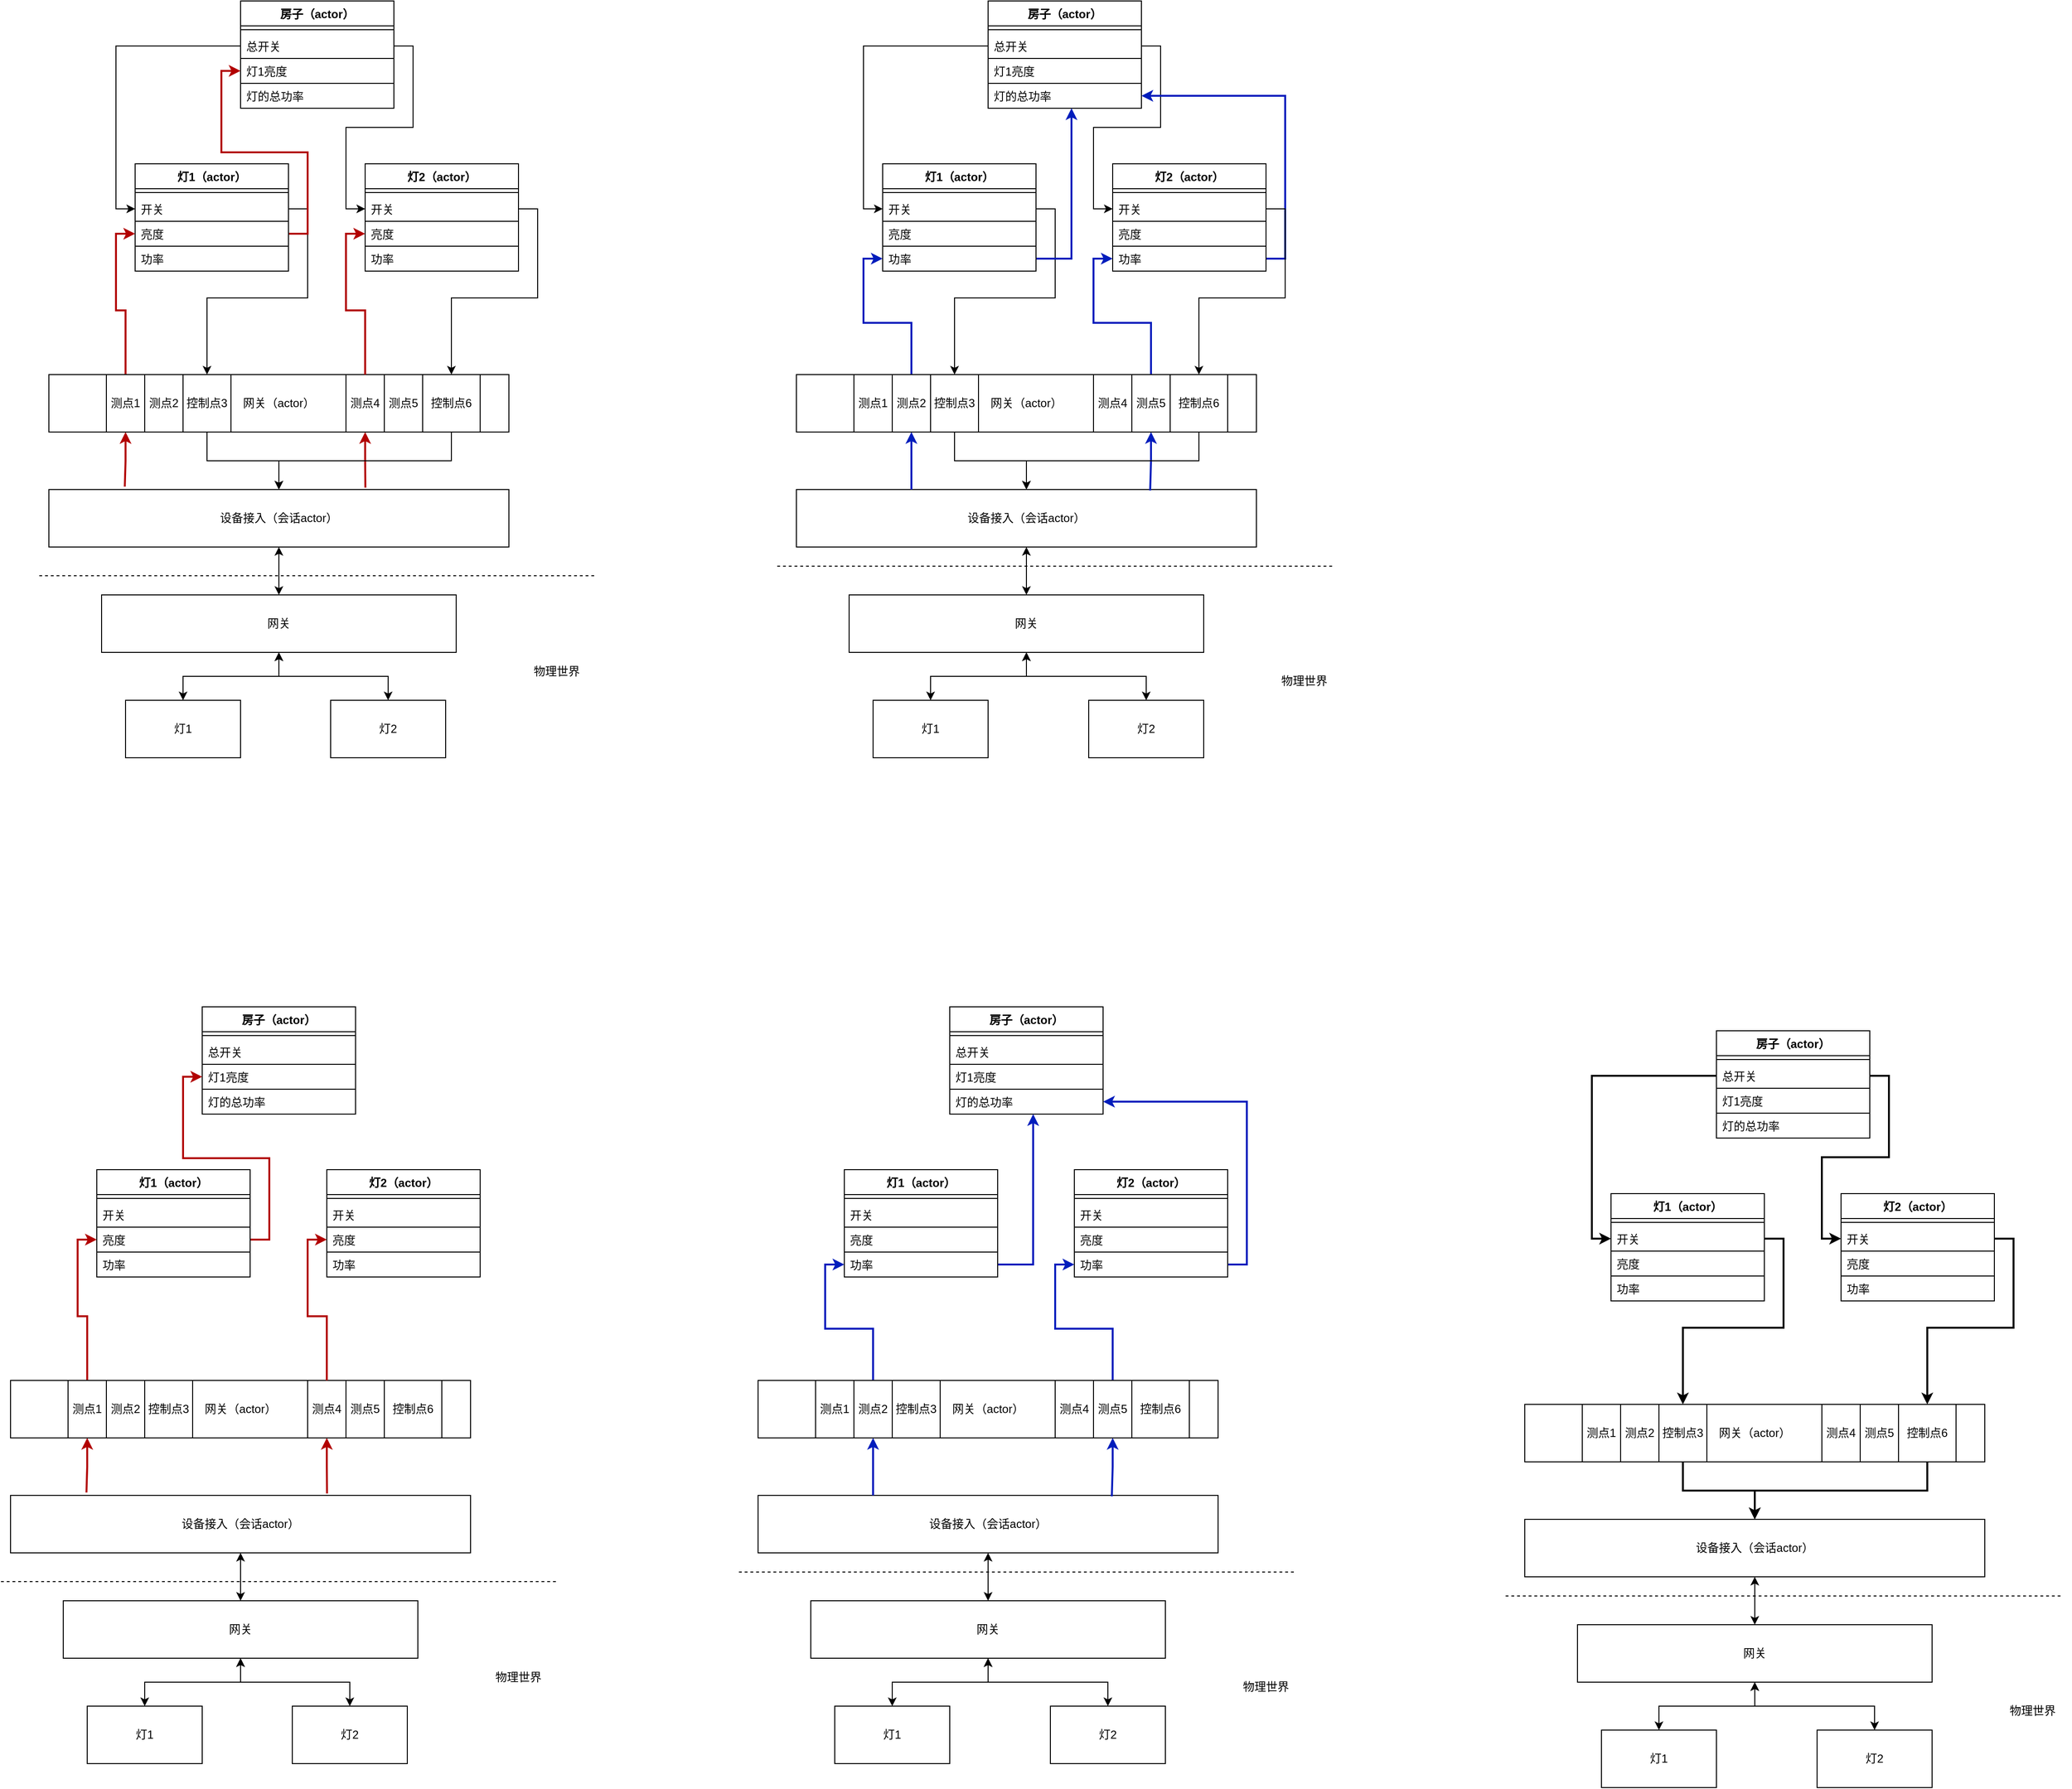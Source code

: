 <mxfile version="14.1.8" type="device"><diagram id="os3ssg5EKwoCMjFTuoH_" name="第 1 页"><mxGraphModel dx="946" dy="629" grid="1" gridSize="10" guides="1" tooltips="1" connect="1" arrows="1" fold="1" page="1" pageScale="1" pageWidth="827" pageHeight="1169" math="0" shadow="0"><root><mxCell id="0"/><mxCell id="1" parent="0"/><mxCell id="wzYjSm_JCN_FF_P7rleU-1" style="edgeStyle=orthogonalEdgeStyle;rounded=0;orthogonalLoop=1;jettySize=auto;html=1;entryX=0.5;entryY=0;entryDx=0;entryDy=0;startArrow=classic;startFill=1;" parent="1" source="wzYjSm_JCN_FF_P7rleU-2" target="wzYjSm_JCN_FF_P7rleU-24" edge="1"><mxGeometry relative="1" as="geometry"/></mxCell><mxCell id="wzYjSm_JCN_FF_P7rleU-2" value="设备接入（会话actor）" style="rounded=0;whiteSpace=wrap;html=1;" parent="1" vertex="1"><mxGeometry x="120" y="600" width="480" height="60" as="geometry"/></mxCell><mxCell id="wzYjSm_JCN_FF_P7rleU-3" value="网关（actor）" style="rounded=0;whiteSpace=wrap;html=1;" parent="1" vertex="1"><mxGeometry x="120" y="480" width="480" height="60" as="geometry"/></mxCell><mxCell id="wzYjSm_JCN_FF_P7rleU-4" value="房子（actor）" style="swimlane;fontStyle=1;align=center;verticalAlign=top;childLayout=stackLayout;horizontal=1;startSize=26;horizontalStack=0;resizeParent=1;resizeParentMax=0;resizeLast=0;collapsible=1;marginBottom=0;" parent="1" vertex="1"><mxGeometry x="320" y="90" width="160" height="60" as="geometry"/></mxCell><mxCell id="wzYjSm_JCN_FF_P7rleU-5" value="" style="line;strokeWidth=1;fillColor=none;align=left;verticalAlign=middle;spacingTop=-1;spacingLeft=3;spacingRight=3;rotatable=0;labelPosition=right;points=[];portConstraint=eastwest;" parent="wzYjSm_JCN_FF_P7rleU-4" vertex="1"><mxGeometry y="26" width="160" height="8" as="geometry"/></mxCell><mxCell id="wzYjSm_JCN_FF_P7rleU-6" value="总开关" style="text;strokeColor=none;fillColor=none;align=left;verticalAlign=top;spacingLeft=4;spacingRight=4;overflow=hidden;rotatable=0;points=[[0,0.5],[1,0.5]];portConstraint=eastwest;" parent="wzYjSm_JCN_FF_P7rleU-4" vertex="1"><mxGeometry y="34" width="160" height="26" as="geometry"/></mxCell><mxCell id="wzYjSm_JCN_FF_P7rleU-7" value="灯1（actor）" style="swimlane;fontStyle=1;align=center;verticalAlign=top;childLayout=stackLayout;horizontal=1;startSize=26;horizontalStack=0;resizeParent=1;resizeParentMax=0;resizeLast=0;collapsible=1;marginBottom=0;" parent="1" vertex="1"><mxGeometry x="210" y="260" width="160" height="60" as="geometry"/></mxCell><mxCell id="wzYjSm_JCN_FF_P7rleU-8" value="" style="line;strokeWidth=1;fillColor=none;align=left;verticalAlign=middle;spacingTop=-1;spacingLeft=3;spacingRight=3;rotatable=0;labelPosition=right;points=[];portConstraint=eastwest;" parent="wzYjSm_JCN_FF_P7rleU-7" vertex="1"><mxGeometry y="26" width="160" height="8" as="geometry"/></mxCell><mxCell id="wzYjSm_JCN_FF_P7rleU-9" value="开关" style="text;strokeColor=none;fillColor=none;align=left;verticalAlign=top;spacingLeft=4;spacingRight=4;overflow=hidden;rotatable=0;points=[[0,0.5],[1,0.5]];portConstraint=eastwest;" parent="wzYjSm_JCN_FF_P7rleU-7" vertex="1"><mxGeometry y="34" width="160" height="26" as="geometry"/></mxCell><mxCell id="wzYjSm_JCN_FF_P7rleU-10" value="灯2（actor）" style="swimlane;fontStyle=1;align=center;verticalAlign=top;childLayout=stackLayout;horizontal=1;startSize=26;horizontalStack=0;resizeParent=1;resizeParentMax=0;resizeLast=0;collapsible=1;marginBottom=0;" parent="1" vertex="1"><mxGeometry x="450" y="260" width="160" height="60" as="geometry"/></mxCell><mxCell id="wzYjSm_JCN_FF_P7rleU-11" value="" style="line;strokeWidth=1;fillColor=none;align=left;verticalAlign=middle;spacingTop=-1;spacingLeft=3;spacingRight=3;rotatable=0;labelPosition=right;points=[];portConstraint=eastwest;" parent="wzYjSm_JCN_FF_P7rleU-10" vertex="1"><mxGeometry y="26" width="160" height="8" as="geometry"/></mxCell><mxCell id="wzYjSm_JCN_FF_P7rleU-12" value="开关" style="text;strokeColor=none;fillColor=none;align=left;verticalAlign=top;spacingLeft=4;spacingRight=4;overflow=hidden;rotatable=0;points=[[0,0.5],[1,0.5]];portConstraint=eastwest;" parent="wzYjSm_JCN_FF_P7rleU-10" vertex="1"><mxGeometry y="34" width="160" height="26" as="geometry"/></mxCell><mxCell id="wzYjSm_JCN_FF_P7rleU-13" style="edgeStyle=orthogonalEdgeStyle;rounded=0;orthogonalLoop=1;jettySize=auto;html=1;exitX=0;exitY=0.5;exitDx=0;exitDy=0;entryX=0;entryY=0.5;entryDx=0;entryDy=0;" parent="1" source="wzYjSm_JCN_FF_P7rleU-6" target="wzYjSm_JCN_FF_P7rleU-9" edge="1"><mxGeometry relative="1" as="geometry"/></mxCell><mxCell id="wzYjSm_JCN_FF_P7rleU-14" style="edgeStyle=orthogonalEdgeStyle;rounded=0;orthogonalLoop=1;jettySize=auto;html=1;exitX=1;exitY=0.5;exitDx=0;exitDy=0;entryX=0;entryY=0.5;entryDx=0;entryDy=0;" parent="1" source="wzYjSm_JCN_FF_P7rleU-6" target="wzYjSm_JCN_FF_P7rleU-12" edge="1"><mxGeometry relative="1" as="geometry"/></mxCell><mxCell id="wzYjSm_JCN_FF_P7rleU-15" style="edgeStyle=orthogonalEdgeStyle;rounded=0;orthogonalLoop=1;jettySize=auto;html=1;exitX=0.5;exitY=1;exitDx=0;exitDy=0;entryX=0.5;entryY=0;entryDx=0;entryDy=0;" parent="1" source="wzYjSm_JCN_FF_P7rleU-16" target="wzYjSm_JCN_FF_P7rleU-2" edge="1"><mxGeometry relative="1" as="geometry"/></mxCell><mxCell id="wzYjSm_JCN_FF_P7rleU-16" value="控制点3" style="rounded=0;whiteSpace=wrap;html=1;" parent="1" vertex="1"><mxGeometry x="260" y="480" width="50" height="60" as="geometry"/></mxCell><mxCell id="wzYjSm_JCN_FF_P7rleU-17" style="edgeStyle=orthogonalEdgeStyle;rounded=0;orthogonalLoop=1;jettySize=auto;html=1;entryX=0.688;entryY=-0.033;entryDx=0;entryDy=0;entryPerimeter=0;startArrow=classic;startFill=1;endArrow=none;endFill=0;strokeWidth=2;fontSize=15;fillColor=#a20025;strokeColor=#B20000;" parent="1" source="wzYjSm_JCN_FF_P7rleU-18" target="wzYjSm_JCN_FF_P7rleU-2" edge="1"><mxGeometry relative="1" as="geometry"/></mxCell><mxCell id="wzYjSm_JCN_FF_P7rleU-18" value="测点4" style="rounded=0;whiteSpace=wrap;html=1;" parent="1" vertex="1"><mxGeometry x="430" y="480" width="40" height="60" as="geometry"/></mxCell><mxCell id="wzYjSm_JCN_FF_P7rleU-19" style="edgeStyle=orthogonalEdgeStyle;rounded=0;orthogonalLoop=1;jettySize=auto;html=1;exitX=1;exitY=0.5;exitDx=0;exitDy=0;entryX=0.5;entryY=0;entryDx=0;entryDy=0;" parent="1" source="wzYjSm_JCN_FF_P7rleU-9" target="wzYjSm_JCN_FF_P7rleU-16" edge="1"><mxGeometry relative="1" as="geometry"/></mxCell><mxCell id="wzYjSm_JCN_FF_P7rleU-20" style="edgeStyle=orthogonalEdgeStyle;rounded=0;orthogonalLoop=1;jettySize=auto;html=1;entryX=0.5;entryY=1;entryDx=0;entryDy=0;startArrow=classic;startFill=1;" parent="1" source="wzYjSm_JCN_FF_P7rleU-21" target="wzYjSm_JCN_FF_P7rleU-24" edge="1"><mxGeometry relative="1" as="geometry"/></mxCell><mxCell id="wzYjSm_JCN_FF_P7rleU-21" value="灯1" style="rounded=0;whiteSpace=wrap;html=1;fillColor=none;" parent="1" vertex="1"><mxGeometry x="200" y="820" width="120" height="60" as="geometry"/></mxCell><mxCell id="wzYjSm_JCN_FF_P7rleU-22" style="edgeStyle=orthogonalEdgeStyle;rounded=0;orthogonalLoop=1;jettySize=auto;html=1;startArrow=classic;startFill=1;" parent="1" source="wzYjSm_JCN_FF_P7rleU-23" target="wzYjSm_JCN_FF_P7rleU-24" edge="1"><mxGeometry relative="1" as="geometry"/></mxCell><mxCell id="wzYjSm_JCN_FF_P7rleU-23" value="灯2" style="rounded=0;whiteSpace=wrap;html=1;fillColor=none;" parent="1" vertex="1"><mxGeometry x="414" y="820" width="120" height="60" as="geometry"/></mxCell><mxCell id="wzYjSm_JCN_FF_P7rleU-24" value="网关" style="rounded=0;whiteSpace=wrap;html=1;fillColor=none;" parent="1" vertex="1"><mxGeometry x="175" y="710" width="370" height="60" as="geometry"/></mxCell><mxCell id="wzYjSm_JCN_FF_P7rleU-25" value="" style="html=1;startArrow=none;startFill=0;endArrow=none;endFill=0;dashed=1;" parent="1" edge="1"><mxGeometry width="100" relative="1" as="geometry"><mxPoint x="110" y="690" as="sourcePoint"/><mxPoint x="690" y="690" as="targetPoint"/></mxGeometry></mxCell><mxCell id="wzYjSm_JCN_FF_P7rleU-26" value="物理世界" style="text;html=1;strokeColor=none;fillColor=none;align=center;verticalAlign=middle;whiteSpace=wrap;rounded=0;" parent="1" vertex="1"><mxGeometry x="610" y="740" width="80" height="100" as="geometry"/></mxCell><mxCell id="wzYjSm_JCN_FF_P7rleU-27" value="灯1亮度" style="text;fillColor=none;align=left;verticalAlign=top;spacingLeft=4;spacingRight=4;overflow=hidden;rotatable=0;points=[[0,0.5],[1,0.5]];portConstraint=eastwest;strokeColor=#000000;" parent="1" vertex="1"><mxGeometry x="320" y="150" width="160" height="26" as="geometry"/></mxCell><mxCell id="wzYjSm_JCN_FF_P7rleU-28" style="edgeStyle=orthogonalEdgeStyle;rounded=0;orthogonalLoop=1;jettySize=auto;html=1;exitX=1;exitY=0.5;exitDx=0;exitDy=0;entryX=0;entryY=0.5;entryDx=0;entryDy=0;startArrow=none;startFill=0;endArrow=classic;endFill=1;strokeWidth=2;fontSize=15;fillColor=#e51400;strokeColor=#B20000;" parent="1" source="wzYjSm_JCN_FF_P7rleU-30" target="wzYjSm_JCN_FF_P7rleU-27" edge="1"><mxGeometry relative="1" as="geometry"/></mxCell><mxCell id="wzYjSm_JCN_FF_P7rleU-29" style="edgeStyle=orthogonalEdgeStyle;rounded=0;orthogonalLoop=1;jettySize=auto;html=1;exitX=0;exitY=0.5;exitDx=0;exitDy=0;entryX=0.5;entryY=0;entryDx=0;entryDy=0;startArrow=classic;startFill=1;endArrow=none;endFill=0;strokeWidth=2;fontSize=15;fillColor=#e51400;strokeColor=#B20000;" parent="1" source="wzYjSm_JCN_FF_P7rleU-30" target="wzYjSm_JCN_FF_P7rleU-39" edge="1"><mxGeometry relative="1" as="geometry"/></mxCell><mxCell id="wzYjSm_JCN_FF_P7rleU-30" value="亮度" style="text;fillColor=none;align=left;verticalAlign=top;spacingLeft=4;spacingRight=4;overflow=hidden;rotatable=0;points=[[0,0.5],[1,0.5]];portConstraint=eastwest;strokeColor=#000000;" parent="1" vertex="1"><mxGeometry x="210" y="320" width="160" height="26" as="geometry"/></mxCell><mxCell id="wzYjSm_JCN_FF_P7rleU-31" style="edgeStyle=orthogonalEdgeStyle;rounded=0;orthogonalLoop=1;jettySize=auto;html=1;entryX=0.5;entryY=0;entryDx=0;entryDy=0;startArrow=classic;startFill=1;endArrow=none;endFill=0;strokeWidth=2;fontSize=15;fillColor=#e51400;strokeColor=#B20000;" parent="1" source="wzYjSm_JCN_FF_P7rleU-32" target="wzYjSm_JCN_FF_P7rleU-18" edge="1"><mxGeometry relative="1" as="geometry"/></mxCell><mxCell id="wzYjSm_JCN_FF_P7rleU-32" value="亮度" style="text;fillColor=none;align=left;verticalAlign=top;spacingLeft=4;spacingRight=4;overflow=hidden;rotatable=0;points=[[0,0.5],[1,0.5]];portConstraint=eastwest;strokeColor=#000000;" parent="1" vertex="1"><mxGeometry x="450" y="320" width="160" height="26" as="geometry"/></mxCell><mxCell id="wzYjSm_JCN_FF_P7rleU-33" value="测点2" style="rounded=0;whiteSpace=wrap;html=1;" parent="1" vertex="1"><mxGeometry x="220" y="480" width="40" height="60" as="geometry"/></mxCell><mxCell id="wzYjSm_JCN_FF_P7rleU-34" value="测点5" style="rounded=0;whiteSpace=wrap;html=1;" parent="1" vertex="1"><mxGeometry x="470" y="480" width="40" height="60" as="geometry"/></mxCell><mxCell id="wzYjSm_JCN_FF_P7rleU-35" value="灯的总功率" style="text;fillColor=none;align=left;verticalAlign=top;spacingLeft=4;spacingRight=4;overflow=hidden;rotatable=0;points=[[0,0.5],[1,0.5]];portConstraint=eastwest;strokeColor=#000000;" parent="1" vertex="1"><mxGeometry x="320" y="176" width="160" height="26" as="geometry"/></mxCell><mxCell id="wzYjSm_JCN_FF_P7rleU-36" value="功率" style="text;fillColor=none;align=left;verticalAlign=top;spacingLeft=4;spacingRight=4;overflow=hidden;rotatable=0;points=[[0,0.5],[1,0.5]];portConstraint=eastwest;strokeColor=#000000;" parent="1" vertex="1"><mxGeometry x="210" y="346" width="160" height="26" as="geometry"/></mxCell><mxCell id="wzYjSm_JCN_FF_P7rleU-37" value="功率" style="text;fillColor=none;align=left;verticalAlign=top;spacingLeft=4;spacingRight=4;overflow=hidden;rotatable=0;points=[[0,0.5],[1,0.5]];portConstraint=eastwest;strokeColor=#000000;" parent="1" vertex="1"><mxGeometry x="450" y="346" width="160" height="26" as="geometry"/></mxCell><mxCell id="wzYjSm_JCN_FF_P7rleU-38" style="edgeStyle=orthogonalEdgeStyle;rounded=0;orthogonalLoop=1;jettySize=auto;html=1;entryX=0.165;entryY=-0.05;entryDx=0;entryDy=0;entryPerimeter=0;startArrow=classic;startFill=1;endArrow=none;endFill=0;strokeWidth=2;fontSize=15;fillColor=#a20025;strokeColor=#B20000;" parent="1" source="wzYjSm_JCN_FF_P7rleU-39" target="wzYjSm_JCN_FF_P7rleU-2" edge="1"><mxGeometry relative="1" as="geometry"/></mxCell><mxCell id="wzYjSm_JCN_FF_P7rleU-39" value="测点1" style="rounded=0;whiteSpace=wrap;html=1;" parent="1" vertex="1"><mxGeometry x="180" y="480" width="40" height="60" as="geometry"/></mxCell><mxCell id="wzYjSm_JCN_FF_P7rleU-40" style="edgeStyle=orthogonalEdgeStyle;rounded=0;orthogonalLoop=1;jettySize=auto;html=1;entryX=0.5;entryY=0;entryDx=0;entryDy=0;startArrow=none;startFill=0;endArrow=classic;endFill=1;strokeWidth=1;fontSize=15;" parent="1" source="wzYjSm_JCN_FF_P7rleU-41" target="wzYjSm_JCN_FF_P7rleU-2" edge="1"><mxGeometry relative="1" as="geometry"/></mxCell><mxCell id="wzYjSm_JCN_FF_P7rleU-41" value="控制点6" style="rounded=0;whiteSpace=wrap;html=1;" parent="1" vertex="1"><mxGeometry x="510" y="480" width="60" height="60" as="geometry"/></mxCell><mxCell id="wzYjSm_JCN_FF_P7rleU-42" style="edgeStyle=orthogonalEdgeStyle;rounded=0;orthogonalLoop=1;jettySize=auto;html=1;exitX=1;exitY=0.5;exitDx=0;exitDy=0;entryX=0.5;entryY=0;entryDx=0;entryDy=0;startArrow=none;startFill=0;endArrow=classic;endFill=1;strokeWidth=1;fontSize=15;" parent="1" source="wzYjSm_JCN_FF_P7rleU-12" target="wzYjSm_JCN_FF_P7rleU-41" edge="1"><mxGeometry relative="1" as="geometry"/></mxCell><mxCell id="wzYjSm_JCN_FF_P7rleU-43" style="edgeStyle=orthogonalEdgeStyle;rounded=0;orthogonalLoop=1;jettySize=auto;html=1;entryX=0.5;entryY=0;entryDx=0;entryDy=0;startArrow=classic;startFill=1;" parent="1" source="wzYjSm_JCN_FF_P7rleU-44" target="wzYjSm_JCN_FF_P7rleU-65" edge="1"><mxGeometry relative="1" as="geometry"/></mxCell><mxCell id="wzYjSm_JCN_FF_P7rleU-44" value="设备接入（会话actor）" style="rounded=0;whiteSpace=wrap;html=1;" parent="1" vertex="1"><mxGeometry x="900" y="600" width="480" height="60" as="geometry"/></mxCell><mxCell id="wzYjSm_JCN_FF_P7rleU-45" value="网关（actor）" style="rounded=0;whiteSpace=wrap;html=1;" parent="1" vertex="1"><mxGeometry x="900" y="480" width="480" height="60" as="geometry"/></mxCell><mxCell id="wzYjSm_JCN_FF_P7rleU-46" value="房子（actor）" style="swimlane;fontStyle=1;align=center;verticalAlign=top;childLayout=stackLayout;horizontal=1;startSize=26;horizontalStack=0;resizeParent=1;resizeParentMax=0;resizeLast=0;collapsible=1;marginBottom=0;" parent="1" vertex="1"><mxGeometry x="1100" y="90" width="160" height="60" as="geometry"/></mxCell><mxCell id="wzYjSm_JCN_FF_P7rleU-47" value="" style="line;strokeWidth=1;fillColor=none;align=left;verticalAlign=middle;spacingTop=-1;spacingLeft=3;spacingRight=3;rotatable=0;labelPosition=right;points=[];portConstraint=eastwest;" parent="wzYjSm_JCN_FF_P7rleU-46" vertex="1"><mxGeometry y="26" width="160" height="8" as="geometry"/></mxCell><mxCell id="wzYjSm_JCN_FF_P7rleU-48" value="总开关" style="text;strokeColor=none;fillColor=none;align=left;verticalAlign=top;spacingLeft=4;spacingRight=4;overflow=hidden;rotatable=0;points=[[0,0.5],[1,0.5]];portConstraint=eastwest;" parent="wzYjSm_JCN_FF_P7rleU-46" vertex="1"><mxGeometry y="34" width="160" height="26" as="geometry"/></mxCell><mxCell id="wzYjSm_JCN_FF_P7rleU-49" value="灯1（actor）" style="swimlane;fontStyle=1;align=center;verticalAlign=top;childLayout=stackLayout;horizontal=1;startSize=26;horizontalStack=0;resizeParent=1;resizeParentMax=0;resizeLast=0;collapsible=1;marginBottom=0;" parent="1" vertex="1"><mxGeometry x="990" y="260" width="160" height="60" as="geometry"/></mxCell><mxCell id="wzYjSm_JCN_FF_P7rleU-50" value="" style="line;strokeWidth=1;fillColor=none;align=left;verticalAlign=middle;spacingTop=-1;spacingLeft=3;spacingRight=3;rotatable=0;labelPosition=right;points=[];portConstraint=eastwest;" parent="wzYjSm_JCN_FF_P7rleU-49" vertex="1"><mxGeometry y="26" width="160" height="8" as="geometry"/></mxCell><mxCell id="wzYjSm_JCN_FF_P7rleU-51" value="开关" style="text;strokeColor=none;fillColor=none;align=left;verticalAlign=top;spacingLeft=4;spacingRight=4;overflow=hidden;rotatable=0;points=[[0,0.5],[1,0.5]];portConstraint=eastwest;" parent="wzYjSm_JCN_FF_P7rleU-49" vertex="1"><mxGeometry y="34" width="160" height="26" as="geometry"/></mxCell><mxCell id="wzYjSm_JCN_FF_P7rleU-52" value="灯2（actor）" style="swimlane;fontStyle=1;align=center;verticalAlign=top;childLayout=stackLayout;horizontal=1;startSize=26;horizontalStack=0;resizeParent=1;resizeParentMax=0;resizeLast=0;collapsible=1;marginBottom=0;" parent="1" vertex="1"><mxGeometry x="1230" y="260" width="160" height="60" as="geometry"/></mxCell><mxCell id="wzYjSm_JCN_FF_P7rleU-53" value="" style="line;strokeWidth=1;fillColor=none;align=left;verticalAlign=middle;spacingTop=-1;spacingLeft=3;spacingRight=3;rotatable=0;labelPosition=right;points=[];portConstraint=eastwest;" parent="wzYjSm_JCN_FF_P7rleU-52" vertex="1"><mxGeometry y="26" width="160" height="8" as="geometry"/></mxCell><mxCell id="wzYjSm_JCN_FF_P7rleU-54" value="开关" style="text;strokeColor=none;fillColor=none;align=left;verticalAlign=top;spacingLeft=4;spacingRight=4;overflow=hidden;rotatable=0;points=[[0,0.5],[1,0.5]];portConstraint=eastwest;" parent="wzYjSm_JCN_FF_P7rleU-52" vertex="1"><mxGeometry y="34" width="160" height="26" as="geometry"/></mxCell><mxCell id="wzYjSm_JCN_FF_P7rleU-55" style="edgeStyle=orthogonalEdgeStyle;rounded=0;orthogonalLoop=1;jettySize=auto;html=1;exitX=0;exitY=0.5;exitDx=0;exitDy=0;entryX=0;entryY=0.5;entryDx=0;entryDy=0;" parent="1" source="wzYjSm_JCN_FF_P7rleU-48" target="wzYjSm_JCN_FF_P7rleU-51" edge="1"><mxGeometry relative="1" as="geometry"/></mxCell><mxCell id="wzYjSm_JCN_FF_P7rleU-56" style="edgeStyle=orthogonalEdgeStyle;rounded=0;orthogonalLoop=1;jettySize=auto;html=1;exitX=1;exitY=0.5;exitDx=0;exitDy=0;entryX=0;entryY=0.5;entryDx=0;entryDy=0;" parent="1" source="wzYjSm_JCN_FF_P7rleU-48" target="wzYjSm_JCN_FF_P7rleU-54" edge="1"><mxGeometry relative="1" as="geometry"/></mxCell><mxCell id="wzYjSm_JCN_FF_P7rleU-57" style="edgeStyle=orthogonalEdgeStyle;rounded=0;orthogonalLoop=1;jettySize=auto;html=1;exitX=0.5;exitY=1;exitDx=0;exitDy=0;entryX=0.5;entryY=0;entryDx=0;entryDy=0;" parent="1" source="wzYjSm_JCN_FF_P7rleU-58" target="wzYjSm_JCN_FF_P7rleU-44" edge="1"><mxGeometry relative="1" as="geometry"/></mxCell><mxCell id="wzYjSm_JCN_FF_P7rleU-58" value="控制点3" style="rounded=0;whiteSpace=wrap;html=1;" parent="1" vertex="1"><mxGeometry x="1040" y="480" width="50" height="60" as="geometry"/></mxCell><mxCell id="wzYjSm_JCN_FF_P7rleU-59" value="测点4" style="rounded=0;whiteSpace=wrap;html=1;" parent="1" vertex="1"><mxGeometry x="1210" y="480" width="40" height="60" as="geometry"/></mxCell><mxCell id="wzYjSm_JCN_FF_P7rleU-60" style="edgeStyle=orthogonalEdgeStyle;rounded=0;orthogonalLoop=1;jettySize=auto;html=1;exitX=1;exitY=0.5;exitDx=0;exitDy=0;entryX=0.5;entryY=0;entryDx=0;entryDy=0;" parent="1" source="wzYjSm_JCN_FF_P7rleU-51" target="wzYjSm_JCN_FF_P7rleU-58" edge="1"><mxGeometry relative="1" as="geometry"/></mxCell><mxCell id="wzYjSm_JCN_FF_P7rleU-61" style="edgeStyle=orthogonalEdgeStyle;rounded=0;orthogonalLoop=1;jettySize=auto;html=1;entryX=0.5;entryY=1;entryDx=0;entryDy=0;startArrow=classic;startFill=1;" parent="1" source="wzYjSm_JCN_FF_P7rleU-62" target="wzYjSm_JCN_FF_P7rleU-65" edge="1"><mxGeometry relative="1" as="geometry"/></mxCell><mxCell id="wzYjSm_JCN_FF_P7rleU-62" value="灯1" style="rounded=0;whiteSpace=wrap;html=1;fillColor=none;" parent="1" vertex="1"><mxGeometry x="980" y="820" width="120" height="60" as="geometry"/></mxCell><mxCell id="wzYjSm_JCN_FF_P7rleU-63" style="edgeStyle=orthogonalEdgeStyle;rounded=0;orthogonalLoop=1;jettySize=auto;html=1;startArrow=classic;startFill=1;" parent="1" source="wzYjSm_JCN_FF_P7rleU-64" target="wzYjSm_JCN_FF_P7rleU-65" edge="1"><mxGeometry relative="1" as="geometry"/></mxCell><mxCell id="wzYjSm_JCN_FF_P7rleU-64" value="灯2" style="rounded=0;whiteSpace=wrap;html=1;fillColor=none;" parent="1" vertex="1"><mxGeometry x="1205" y="820" width="120" height="60" as="geometry"/></mxCell><mxCell id="wzYjSm_JCN_FF_P7rleU-65" value="网关" style="rounded=0;whiteSpace=wrap;html=1;fillColor=none;" parent="1" vertex="1"><mxGeometry x="955" y="710" width="370" height="60" as="geometry"/></mxCell><mxCell id="wzYjSm_JCN_FF_P7rleU-66" value="" style="html=1;startArrow=none;startFill=0;endArrow=none;endFill=0;dashed=1;" parent="1" edge="1"><mxGeometry width="100" relative="1" as="geometry"><mxPoint x="880" y="680" as="sourcePoint"/><mxPoint x="1460" y="680" as="targetPoint"/></mxGeometry></mxCell><mxCell id="wzYjSm_JCN_FF_P7rleU-67" value="物理世界" style="text;html=1;strokeColor=none;fillColor=none;align=center;verticalAlign=middle;whiteSpace=wrap;rounded=0;" parent="1" vertex="1"><mxGeometry x="1390" y="750" width="80" height="100" as="geometry"/></mxCell><mxCell id="wzYjSm_JCN_FF_P7rleU-68" value="灯1亮度" style="text;fillColor=none;align=left;verticalAlign=top;spacingLeft=4;spacingRight=4;overflow=hidden;rotatable=0;points=[[0,0.5],[1,0.5]];portConstraint=eastwest;strokeColor=#000000;" parent="1" vertex="1"><mxGeometry x="1100" y="150" width="160" height="26" as="geometry"/></mxCell><mxCell id="wzYjSm_JCN_FF_P7rleU-69" value="亮度" style="text;fillColor=none;align=left;verticalAlign=top;spacingLeft=4;spacingRight=4;overflow=hidden;rotatable=0;points=[[0,0.5],[1,0.5]];portConstraint=eastwest;strokeColor=#000000;" parent="1" vertex="1"><mxGeometry x="990" y="320" width="160" height="26" as="geometry"/></mxCell><mxCell id="wzYjSm_JCN_FF_P7rleU-70" value="亮度" style="text;fillColor=none;align=left;verticalAlign=top;spacingLeft=4;spacingRight=4;overflow=hidden;rotatable=0;points=[[0,0.5],[1,0.5]];portConstraint=eastwest;strokeColor=#000000;" parent="1" vertex="1"><mxGeometry x="1230" y="320" width="160" height="26" as="geometry"/></mxCell><mxCell id="wzYjSm_JCN_FF_P7rleU-71" style="edgeStyle=orthogonalEdgeStyle;rounded=0;orthogonalLoop=1;jettySize=auto;html=1;entryX=0;entryY=0.5;entryDx=0;entryDy=0;startArrow=none;startFill=0;endArrow=classic;endFill=1;strokeWidth=2;fontSize=15;fillColor=#0050ef;strokeColor=#001DBC;" parent="1" source="wzYjSm_JCN_FF_P7rleU-73" target="wzYjSm_JCN_FF_P7rleU-79" edge="1"><mxGeometry relative="1" as="geometry"/></mxCell><mxCell id="wzYjSm_JCN_FF_P7rleU-72" style="edgeStyle=orthogonalEdgeStyle;rounded=0;orthogonalLoop=1;jettySize=auto;html=1;entryX=0.25;entryY=0;entryDx=0;entryDy=0;startArrow=classic;startFill=1;endArrow=none;endFill=0;strokeWidth=2;fontSize=15;fillColor=#0050ef;strokeColor=#001DBC;" parent="1" source="wzYjSm_JCN_FF_P7rleU-73" target="wzYjSm_JCN_FF_P7rleU-44" edge="1"><mxGeometry relative="1" as="geometry"/></mxCell><mxCell id="wzYjSm_JCN_FF_P7rleU-73" value="测点2" style="rounded=0;whiteSpace=wrap;html=1;" parent="1" vertex="1"><mxGeometry x="1000" y="480" width="40" height="60" as="geometry"/></mxCell><mxCell id="wzYjSm_JCN_FF_P7rleU-74" style="edgeStyle=orthogonalEdgeStyle;rounded=0;orthogonalLoop=1;jettySize=auto;html=1;entryX=0;entryY=0.5;entryDx=0;entryDy=0;startArrow=none;startFill=0;endArrow=classic;endFill=1;strokeWidth=2;fontSize=15;fillColor=#0050ef;strokeColor=#001DBC;" parent="1" source="wzYjSm_JCN_FF_P7rleU-76" target="wzYjSm_JCN_FF_P7rleU-81" edge="1"><mxGeometry relative="1" as="geometry"/></mxCell><mxCell id="wzYjSm_JCN_FF_P7rleU-75" style="edgeStyle=orthogonalEdgeStyle;rounded=0;orthogonalLoop=1;jettySize=auto;html=1;entryX=0.769;entryY=0.017;entryDx=0;entryDy=0;entryPerimeter=0;startArrow=classic;startFill=1;endArrow=none;endFill=0;strokeWidth=2;fontSize=15;fillColor=#0050ef;strokeColor=#001DBC;" parent="1" source="wzYjSm_JCN_FF_P7rleU-76" target="wzYjSm_JCN_FF_P7rleU-44" edge="1"><mxGeometry relative="1" as="geometry"/></mxCell><mxCell id="wzYjSm_JCN_FF_P7rleU-76" value="测点5" style="rounded=0;whiteSpace=wrap;html=1;" parent="1" vertex="1"><mxGeometry x="1250" y="480" width="40" height="60" as="geometry"/></mxCell><mxCell id="wzYjSm_JCN_FF_P7rleU-77" value="灯的总功率" style="text;fillColor=none;align=left;verticalAlign=top;spacingLeft=4;spacingRight=4;overflow=hidden;rotatable=0;points=[[0,0.5],[1,0.5]];portConstraint=eastwest;strokeColor=#000000;" parent="1" vertex="1"><mxGeometry x="1100" y="176" width="160" height="26" as="geometry"/></mxCell><mxCell id="wzYjSm_JCN_FF_P7rleU-78" style="edgeStyle=orthogonalEdgeStyle;rounded=0;orthogonalLoop=1;jettySize=auto;html=1;exitX=1;exitY=0.5;exitDx=0;exitDy=0;entryX=0.544;entryY=1;entryDx=0;entryDy=0;entryPerimeter=0;startArrow=none;startFill=0;endArrow=classic;endFill=1;strokeWidth=2;fontSize=15;fillColor=#0050ef;strokeColor=#001DBC;" parent="1" source="wzYjSm_JCN_FF_P7rleU-79" target="wzYjSm_JCN_FF_P7rleU-77" edge="1"><mxGeometry relative="1" as="geometry"/></mxCell><mxCell id="wzYjSm_JCN_FF_P7rleU-79" value="功率" style="text;fillColor=none;align=left;verticalAlign=top;spacingLeft=4;spacingRight=4;overflow=hidden;rotatable=0;points=[[0,0.5],[1,0.5]];portConstraint=eastwest;strokeColor=#000000;" parent="1" vertex="1"><mxGeometry x="990" y="346" width="160" height="26" as="geometry"/></mxCell><mxCell id="wzYjSm_JCN_FF_P7rleU-80" style="edgeStyle=orthogonalEdgeStyle;rounded=0;orthogonalLoop=1;jettySize=auto;html=1;exitX=1;exitY=0.5;exitDx=0;exitDy=0;entryX=1;entryY=0.5;entryDx=0;entryDy=0;startArrow=none;startFill=0;endArrow=classic;endFill=1;strokeWidth=2;fontSize=15;fillColor=#0050ef;strokeColor=#001DBC;" parent="1" source="wzYjSm_JCN_FF_P7rleU-81" target="wzYjSm_JCN_FF_P7rleU-77" edge="1"><mxGeometry relative="1" as="geometry"/></mxCell><mxCell id="wzYjSm_JCN_FF_P7rleU-81" value="功率" style="text;fillColor=none;align=left;verticalAlign=top;spacingLeft=4;spacingRight=4;overflow=hidden;rotatable=0;points=[[0,0.5],[1,0.5]];portConstraint=eastwest;strokeColor=#000000;" parent="1" vertex="1"><mxGeometry x="1230" y="346" width="160" height="26" as="geometry"/></mxCell><mxCell id="wzYjSm_JCN_FF_P7rleU-82" value="测点1" style="rounded=0;whiteSpace=wrap;html=1;" parent="1" vertex="1"><mxGeometry x="960" y="480" width="40" height="60" as="geometry"/></mxCell><mxCell id="wzYjSm_JCN_FF_P7rleU-83" style="edgeStyle=orthogonalEdgeStyle;rounded=0;orthogonalLoop=1;jettySize=auto;html=1;entryX=0.5;entryY=0;entryDx=0;entryDy=0;startArrow=none;startFill=0;endArrow=classic;endFill=1;strokeWidth=1;fontSize=15;" parent="1" source="wzYjSm_JCN_FF_P7rleU-84" target="wzYjSm_JCN_FF_P7rleU-44" edge="1"><mxGeometry relative="1" as="geometry"/></mxCell><mxCell id="wzYjSm_JCN_FF_P7rleU-84" value="控制点6" style="rounded=0;whiteSpace=wrap;html=1;" parent="1" vertex="1"><mxGeometry x="1290" y="480" width="60" height="60" as="geometry"/></mxCell><mxCell id="wzYjSm_JCN_FF_P7rleU-85" style="edgeStyle=orthogonalEdgeStyle;rounded=0;orthogonalLoop=1;jettySize=auto;html=1;exitX=1;exitY=0.5;exitDx=0;exitDy=0;entryX=0.5;entryY=0;entryDx=0;entryDy=0;startArrow=none;startFill=0;endArrow=classic;endFill=1;strokeWidth=1;fontSize=15;" parent="1" source="wzYjSm_JCN_FF_P7rleU-54" target="wzYjSm_JCN_FF_P7rleU-84" edge="1"><mxGeometry relative="1" as="geometry"/></mxCell><mxCell id="wzYjSm_JCN_FF_P7rleU-86" style="edgeStyle=orthogonalEdgeStyle;rounded=0;orthogonalLoop=1;jettySize=auto;html=1;entryX=0.5;entryY=0;entryDx=0;entryDy=0;startArrow=classic;startFill=1;" parent="1" source="wzYjSm_JCN_FF_P7rleU-87" target="wzYjSm_JCN_FF_P7rleU-109" edge="1"><mxGeometry relative="1" as="geometry"/></mxCell><mxCell id="wzYjSm_JCN_FF_P7rleU-87" value="设备接入（会话actor）" style="rounded=0;whiteSpace=wrap;html=1;" parent="1" vertex="1"><mxGeometry x="80" y="1650" width="480" height="60" as="geometry"/></mxCell><mxCell id="wzYjSm_JCN_FF_P7rleU-88" value="网关（actor）" style="rounded=0;whiteSpace=wrap;html=1;" parent="1" vertex="1"><mxGeometry x="80" y="1530" width="480" height="60" as="geometry"/></mxCell><mxCell id="wzYjSm_JCN_FF_P7rleU-89" value="房子（actor）" style="swimlane;fontStyle=1;align=center;verticalAlign=top;childLayout=stackLayout;horizontal=1;startSize=26;horizontalStack=0;resizeParent=1;resizeParentMax=0;resizeLast=0;collapsible=1;marginBottom=0;" parent="1" vertex="1"><mxGeometry x="280" y="1140" width="160" height="60" as="geometry"/></mxCell><mxCell id="wzYjSm_JCN_FF_P7rleU-90" value="" style="line;strokeWidth=1;fillColor=none;align=left;verticalAlign=middle;spacingTop=-1;spacingLeft=3;spacingRight=3;rotatable=0;labelPosition=right;points=[];portConstraint=eastwest;" parent="wzYjSm_JCN_FF_P7rleU-89" vertex="1"><mxGeometry y="26" width="160" height="8" as="geometry"/></mxCell><mxCell id="wzYjSm_JCN_FF_P7rleU-91" value="总开关" style="text;strokeColor=none;fillColor=none;align=left;verticalAlign=top;spacingLeft=4;spacingRight=4;overflow=hidden;rotatable=0;points=[[0,0.5],[1,0.5]];portConstraint=eastwest;" parent="wzYjSm_JCN_FF_P7rleU-89" vertex="1"><mxGeometry y="34" width="160" height="26" as="geometry"/></mxCell><mxCell id="wzYjSm_JCN_FF_P7rleU-92" value="灯1（actor）" style="swimlane;fontStyle=1;align=center;verticalAlign=top;childLayout=stackLayout;horizontal=1;startSize=26;horizontalStack=0;resizeParent=1;resizeParentMax=0;resizeLast=0;collapsible=1;marginBottom=0;" parent="1" vertex="1"><mxGeometry x="170" y="1310" width="160" height="60" as="geometry"/></mxCell><mxCell id="wzYjSm_JCN_FF_P7rleU-93" value="" style="line;strokeWidth=1;fillColor=none;align=left;verticalAlign=middle;spacingTop=-1;spacingLeft=3;spacingRight=3;rotatable=0;labelPosition=right;points=[];portConstraint=eastwest;" parent="wzYjSm_JCN_FF_P7rleU-92" vertex="1"><mxGeometry y="26" width="160" height="8" as="geometry"/></mxCell><mxCell id="wzYjSm_JCN_FF_P7rleU-94" value="开关" style="text;strokeColor=none;fillColor=none;align=left;verticalAlign=top;spacingLeft=4;spacingRight=4;overflow=hidden;rotatable=0;points=[[0,0.5],[1,0.5]];portConstraint=eastwest;" parent="wzYjSm_JCN_FF_P7rleU-92" vertex="1"><mxGeometry y="34" width="160" height="26" as="geometry"/></mxCell><mxCell id="wzYjSm_JCN_FF_P7rleU-95" value="灯2（actor）" style="swimlane;fontStyle=1;align=center;verticalAlign=top;childLayout=stackLayout;horizontal=1;startSize=26;horizontalStack=0;resizeParent=1;resizeParentMax=0;resizeLast=0;collapsible=1;marginBottom=0;" parent="1" vertex="1"><mxGeometry x="410" y="1310" width="160" height="60" as="geometry"/></mxCell><mxCell id="wzYjSm_JCN_FF_P7rleU-96" value="" style="line;strokeWidth=1;fillColor=none;align=left;verticalAlign=middle;spacingTop=-1;spacingLeft=3;spacingRight=3;rotatable=0;labelPosition=right;points=[];portConstraint=eastwest;" parent="wzYjSm_JCN_FF_P7rleU-95" vertex="1"><mxGeometry y="26" width="160" height="8" as="geometry"/></mxCell><mxCell id="wzYjSm_JCN_FF_P7rleU-97" value="开关" style="text;strokeColor=none;fillColor=none;align=left;verticalAlign=top;spacingLeft=4;spacingRight=4;overflow=hidden;rotatable=0;points=[[0,0.5],[1,0.5]];portConstraint=eastwest;" parent="wzYjSm_JCN_FF_P7rleU-95" vertex="1"><mxGeometry y="34" width="160" height="26" as="geometry"/></mxCell><mxCell id="wzYjSm_JCN_FF_P7rleU-101" value="控制点3" style="rounded=0;whiteSpace=wrap;html=1;" parent="1" vertex="1"><mxGeometry x="220" y="1530" width="50" height="60" as="geometry"/></mxCell><mxCell id="wzYjSm_JCN_FF_P7rleU-102" style="edgeStyle=orthogonalEdgeStyle;rounded=0;orthogonalLoop=1;jettySize=auto;html=1;entryX=0.688;entryY=-0.033;entryDx=0;entryDy=0;entryPerimeter=0;startArrow=classic;startFill=1;endArrow=none;endFill=0;strokeWidth=2;fontSize=15;fillColor=#a20025;strokeColor=#B20000;" parent="1" source="wzYjSm_JCN_FF_P7rleU-103" target="wzYjSm_JCN_FF_P7rleU-87" edge="1"><mxGeometry relative="1" as="geometry"/></mxCell><mxCell id="wzYjSm_JCN_FF_P7rleU-103" value="测点4" style="rounded=0;whiteSpace=wrap;html=1;" parent="1" vertex="1"><mxGeometry x="390" y="1530" width="40" height="60" as="geometry"/></mxCell><mxCell id="wzYjSm_JCN_FF_P7rleU-105" style="edgeStyle=orthogonalEdgeStyle;rounded=0;orthogonalLoop=1;jettySize=auto;html=1;entryX=0.5;entryY=1;entryDx=0;entryDy=0;startArrow=classic;startFill=1;" parent="1" source="wzYjSm_JCN_FF_P7rleU-106" target="wzYjSm_JCN_FF_P7rleU-109" edge="1"><mxGeometry relative="1" as="geometry"/></mxCell><mxCell id="wzYjSm_JCN_FF_P7rleU-106" value="灯1" style="rounded=0;whiteSpace=wrap;html=1;fillColor=none;" parent="1" vertex="1"><mxGeometry x="160" y="1870" width="120" height="60" as="geometry"/></mxCell><mxCell id="wzYjSm_JCN_FF_P7rleU-107" style="edgeStyle=orthogonalEdgeStyle;rounded=0;orthogonalLoop=1;jettySize=auto;html=1;startArrow=classic;startFill=1;" parent="1" source="wzYjSm_JCN_FF_P7rleU-108" target="wzYjSm_JCN_FF_P7rleU-109" edge="1"><mxGeometry relative="1" as="geometry"/></mxCell><mxCell id="wzYjSm_JCN_FF_P7rleU-108" value="灯2" style="rounded=0;whiteSpace=wrap;html=1;fillColor=none;" parent="1" vertex="1"><mxGeometry x="374" y="1870" width="120" height="60" as="geometry"/></mxCell><mxCell id="wzYjSm_JCN_FF_P7rleU-109" value="网关" style="rounded=0;whiteSpace=wrap;html=1;fillColor=none;" parent="1" vertex="1"><mxGeometry x="135" y="1760" width="370" height="60" as="geometry"/></mxCell><mxCell id="wzYjSm_JCN_FF_P7rleU-110" value="" style="html=1;startArrow=none;startFill=0;endArrow=none;endFill=0;dashed=1;" parent="1" edge="1"><mxGeometry width="100" relative="1" as="geometry"><mxPoint x="70" y="1740" as="sourcePoint"/><mxPoint x="650" y="1740" as="targetPoint"/></mxGeometry></mxCell><mxCell id="wzYjSm_JCN_FF_P7rleU-111" value="物理世界" style="text;html=1;strokeColor=none;fillColor=none;align=center;verticalAlign=middle;whiteSpace=wrap;rounded=0;" parent="1" vertex="1"><mxGeometry x="570" y="1790" width="80" height="100" as="geometry"/></mxCell><mxCell id="wzYjSm_JCN_FF_P7rleU-112" value="灯1亮度" style="text;fillColor=none;align=left;verticalAlign=top;spacingLeft=4;spacingRight=4;overflow=hidden;rotatable=0;points=[[0,0.5],[1,0.5]];portConstraint=eastwest;strokeColor=#000000;" parent="1" vertex="1"><mxGeometry x="280" y="1200" width="160" height="26" as="geometry"/></mxCell><mxCell id="wzYjSm_JCN_FF_P7rleU-113" style="edgeStyle=orthogonalEdgeStyle;rounded=0;orthogonalLoop=1;jettySize=auto;html=1;exitX=1;exitY=0.5;exitDx=0;exitDy=0;entryX=0;entryY=0.5;entryDx=0;entryDy=0;startArrow=none;startFill=0;endArrow=classic;endFill=1;strokeWidth=2;fontSize=15;fillColor=#e51400;strokeColor=#B20000;" parent="1" source="wzYjSm_JCN_FF_P7rleU-115" target="wzYjSm_JCN_FF_P7rleU-112" edge="1"><mxGeometry relative="1" as="geometry"/></mxCell><mxCell id="wzYjSm_JCN_FF_P7rleU-114" style="edgeStyle=orthogonalEdgeStyle;rounded=0;orthogonalLoop=1;jettySize=auto;html=1;exitX=0;exitY=0.5;exitDx=0;exitDy=0;entryX=0.5;entryY=0;entryDx=0;entryDy=0;startArrow=classic;startFill=1;endArrow=none;endFill=0;strokeWidth=2;fontSize=15;fillColor=#e51400;strokeColor=#B20000;" parent="1" source="wzYjSm_JCN_FF_P7rleU-115" target="wzYjSm_JCN_FF_P7rleU-124" edge="1"><mxGeometry relative="1" as="geometry"/></mxCell><mxCell id="wzYjSm_JCN_FF_P7rleU-115" value="亮度" style="text;fillColor=none;align=left;verticalAlign=top;spacingLeft=4;spacingRight=4;overflow=hidden;rotatable=0;points=[[0,0.5],[1,0.5]];portConstraint=eastwest;strokeColor=#000000;" parent="1" vertex="1"><mxGeometry x="170" y="1370" width="160" height="26" as="geometry"/></mxCell><mxCell id="wzYjSm_JCN_FF_P7rleU-116" style="edgeStyle=orthogonalEdgeStyle;rounded=0;orthogonalLoop=1;jettySize=auto;html=1;entryX=0.5;entryY=0;entryDx=0;entryDy=0;startArrow=classic;startFill=1;endArrow=none;endFill=0;strokeWidth=2;fontSize=15;fillColor=#e51400;strokeColor=#B20000;" parent="1" source="wzYjSm_JCN_FF_P7rleU-117" target="wzYjSm_JCN_FF_P7rleU-103" edge="1"><mxGeometry relative="1" as="geometry"/></mxCell><mxCell id="wzYjSm_JCN_FF_P7rleU-117" value="亮度" style="text;fillColor=none;align=left;verticalAlign=top;spacingLeft=4;spacingRight=4;overflow=hidden;rotatable=0;points=[[0,0.5],[1,0.5]];portConstraint=eastwest;strokeColor=#000000;" parent="1" vertex="1"><mxGeometry x="410" y="1370" width="160" height="26" as="geometry"/></mxCell><mxCell id="wzYjSm_JCN_FF_P7rleU-118" value="测点2" style="rounded=0;whiteSpace=wrap;html=1;" parent="1" vertex="1"><mxGeometry x="180" y="1530" width="40" height="60" as="geometry"/></mxCell><mxCell id="wzYjSm_JCN_FF_P7rleU-119" value="测点5" style="rounded=0;whiteSpace=wrap;html=1;" parent="1" vertex="1"><mxGeometry x="430" y="1530" width="40" height="60" as="geometry"/></mxCell><mxCell id="wzYjSm_JCN_FF_P7rleU-120" value="灯的总功率" style="text;fillColor=none;align=left;verticalAlign=top;spacingLeft=4;spacingRight=4;overflow=hidden;rotatable=0;points=[[0,0.5],[1,0.5]];portConstraint=eastwest;strokeColor=#000000;" parent="1" vertex="1"><mxGeometry x="280" y="1226" width="160" height="26" as="geometry"/></mxCell><mxCell id="wzYjSm_JCN_FF_P7rleU-121" value="功率" style="text;fillColor=none;align=left;verticalAlign=top;spacingLeft=4;spacingRight=4;overflow=hidden;rotatable=0;points=[[0,0.5],[1,0.5]];portConstraint=eastwest;strokeColor=#000000;" parent="1" vertex="1"><mxGeometry x="170" y="1396" width="160" height="26" as="geometry"/></mxCell><mxCell id="wzYjSm_JCN_FF_P7rleU-122" value="功率" style="text;fillColor=none;align=left;verticalAlign=top;spacingLeft=4;spacingRight=4;overflow=hidden;rotatable=0;points=[[0,0.5],[1,0.5]];portConstraint=eastwest;strokeColor=#000000;" parent="1" vertex="1"><mxGeometry x="410" y="1396" width="160" height="26" as="geometry"/></mxCell><mxCell id="wzYjSm_JCN_FF_P7rleU-123" style="edgeStyle=orthogonalEdgeStyle;rounded=0;orthogonalLoop=1;jettySize=auto;html=1;entryX=0.165;entryY=-0.05;entryDx=0;entryDy=0;entryPerimeter=0;startArrow=classic;startFill=1;endArrow=none;endFill=0;strokeWidth=2;fontSize=15;fillColor=#a20025;strokeColor=#B20000;" parent="1" source="wzYjSm_JCN_FF_P7rleU-124" target="wzYjSm_JCN_FF_P7rleU-87" edge="1"><mxGeometry relative="1" as="geometry"/></mxCell><mxCell id="wzYjSm_JCN_FF_P7rleU-124" value="测点1" style="rounded=0;whiteSpace=wrap;html=1;" parent="1" vertex="1"><mxGeometry x="140" y="1530" width="40" height="60" as="geometry"/></mxCell><mxCell id="wzYjSm_JCN_FF_P7rleU-126" value="控制点6" style="rounded=0;whiteSpace=wrap;html=1;" parent="1" vertex="1"><mxGeometry x="470" y="1530" width="60" height="60" as="geometry"/></mxCell><mxCell id="wzYjSm_JCN_FF_P7rleU-128" style="edgeStyle=orthogonalEdgeStyle;rounded=0;orthogonalLoop=1;jettySize=auto;html=1;entryX=0.5;entryY=0;entryDx=0;entryDy=0;startArrow=classic;startFill=1;" parent="1" source="wzYjSm_JCN_FF_P7rleU-129" target="wzYjSm_JCN_FF_P7rleU-150" edge="1"><mxGeometry relative="1" as="geometry"/></mxCell><mxCell id="wzYjSm_JCN_FF_P7rleU-129" value="设备接入（会话actor）" style="rounded=0;whiteSpace=wrap;html=1;" parent="1" vertex="1"><mxGeometry x="860" y="1650" width="480" height="60" as="geometry"/></mxCell><mxCell id="wzYjSm_JCN_FF_P7rleU-130" value="网关（actor）" style="rounded=0;whiteSpace=wrap;html=1;" parent="1" vertex="1"><mxGeometry x="860" y="1530" width="480" height="60" as="geometry"/></mxCell><mxCell id="wzYjSm_JCN_FF_P7rleU-131" value="房子（actor）" style="swimlane;fontStyle=1;align=center;verticalAlign=top;childLayout=stackLayout;horizontal=1;startSize=26;horizontalStack=0;resizeParent=1;resizeParentMax=0;resizeLast=0;collapsible=1;marginBottom=0;" parent="1" vertex="1"><mxGeometry x="1060" y="1140" width="160" height="60" as="geometry"/></mxCell><mxCell id="wzYjSm_JCN_FF_P7rleU-132" value="" style="line;strokeWidth=1;fillColor=none;align=left;verticalAlign=middle;spacingTop=-1;spacingLeft=3;spacingRight=3;rotatable=0;labelPosition=right;points=[];portConstraint=eastwest;" parent="wzYjSm_JCN_FF_P7rleU-131" vertex="1"><mxGeometry y="26" width="160" height="8" as="geometry"/></mxCell><mxCell id="wzYjSm_JCN_FF_P7rleU-133" value="总开关" style="text;strokeColor=none;fillColor=none;align=left;verticalAlign=top;spacingLeft=4;spacingRight=4;overflow=hidden;rotatable=0;points=[[0,0.5],[1,0.5]];portConstraint=eastwest;" parent="wzYjSm_JCN_FF_P7rleU-131" vertex="1"><mxGeometry y="34" width="160" height="26" as="geometry"/></mxCell><mxCell id="wzYjSm_JCN_FF_P7rleU-134" value="灯1（actor）" style="swimlane;fontStyle=1;align=center;verticalAlign=top;childLayout=stackLayout;horizontal=1;startSize=26;horizontalStack=0;resizeParent=1;resizeParentMax=0;resizeLast=0;collapsible=1;marginBottom=0;" parent="1" vertex="1"><mxGeometry x="950" y="1310" width="160" height="60" as="geometry"/></mxCell><mxCell id="wzYjSm_JCN_FF_P7rleU-135" value="" style="line;strokeWidth=1;fillColor=none;align=left;verticalAlign=middle;spacingTop=-1;spacingLeft=3;spacingRight=3;rotatable=0;labelPosition=right;points=[];portConstraint=eastwest;" parent="wzYjSm_JCN_FF_P7rleU-134" vertex="1"><mxGeometry y="26" width="160" height="8" as="geometry"/></mxCell><mxCell id="wzYjSm_JCN_FF_P7rleU-136" value="开关" style="text;strokeColor=none;fillColor=none;align=left;verticalAlign=top;spacingLeft=4;spacingRight=4;overflow=hidden;rotatable=0;points=[[0,0.5],[1,0.5]];portConstraint=eastwest;" parent="wzYjSm_JCN_FF_P7rleU-134" vertex="1"><mxGeometry y="34" width="160" height="26" as="geometry"/></mxCell><mxCell id="wzYjSm_JCN_FF_P7rleU-137" value="灯2（actor）" style="swimlane;fontStyle=1;align=center;verticalAlign=top;childLayout=stackLayout;horizontal=1;startSize=26;horizontalStack=0;resizeParent=1;resizeParentMax=0;resizeLast=0;collapsible=1;marginBottom=0;" parent="1" vertex="1"><mxGeometry x="1190" y="1310" width="160" height="60" as="geometry"/></mxCell><mxCell id="wzYjSm_JCN_FF_P7rleU-138" value="" style="line;strokeWidth=1;fillColor=none;align=left;verticalAlign=middle;spacingTop=-1;spacingLeft=3;spacingRight=3;rotatable=0;labelPosition=right;points=[];portConstraint=eastwest;" parent="wzYjSm_JCN_FF_P7rleU-137" vertex="1"><mxGeometry y="26" width="160" height="8" as="geometry"/></mxCell><mxCell id="wzYjSm_JCN_FF_P7rleU-139" value="开关" style="text;strokeColor=none;fillColor=none;align=left;verticalAlign=top;spacingLeft=4;spacingRight=4;overflow=hidden;rotatable=0;points=[[0,0.5],[1,0.5]];portConstraint=eastwest;" parent="wzYjSm_JCN_FF_P7rleU-137" vertex="1"><mxGeometry y="34" width="160" height="26" as="geometry"/></mxCell><mxCell id="wzYjSm_JCN_FF_P7rleU-143" value="控制点3" style="rounded=0;whiteSpace=wrap;html=1;" parent="1" vertex="1"><mxGeometry x="1000" y="1530" width="50" height="60" as="geometry"/></mxCell><mxCell id="wzYjSm_JCN_FF_P7rleU-144" value="测点4" style="rounded=0;whiteSpace=wrap;html=1;" parent="1" vertex="1"><mxGeometry x="1170" y="1530" width="40" height="60" as="geometry"/></mxCell><mxCell id="wzYjSm_JCN_FF_P7rleU-146" style="edgeStyle=orthogonalEdgeStyle;rounded=0;orthogonalLoop=1;jettySize=auto;html=1;entryX=0.5;entryY=1;entryDx=0;entryDy=0;startArrow=classic;startFill=1;" parent="1" source="wzYjSm_JCN_FF_P7rleU-147" target="wzYjSm_JCN_FF_P7rleU-150" edge="1"><mxGeometry relative="1" as="geometry"/></mxCell><mxCell id="wzYjSm_JCN_FF_P7rleU-147" value="灯1" style="rounded=0;whiteSpace=wrap;html=1;fillColor=none;" parent="1" vertex="1"><mxGeometry x="940" y="1870" width="120" height="60" as="geometry"/></mxCell><mxCell id="wzYjSm_JCN_FF_P7rleU-148" style="edgeStyle=orthogonalEdgeStyle;rounded=0;orthogonalLoop=1;jettySize=auto;html=1;startArrow=classic;startFill=1;" parent="1" source="wzYjSm_JCN_FF_P7rleU-149" target="wzYjSm_JCN_FF_P7rleU-150" edge="1"><mxGeometry relative="1" as="geometry"/></mxCell><mxCell id="wzYjSm_JCN_FF_P7rleU-149" value="灯2" style="rounded=0;whiteSpace=wrap;html=1;fillColor=none;" parent="1" vertex="1"><mxGeometry x="1165" y="1870" width="120" height="60" as="geometry"/></mxCell><mxCell id="wzYjSm_JCN_FF_P7rleU-150" value="网关" style="rounded=0;whiteSpace=wrap;html=1;fillColor=none;" parent="1" vertex="1"><mxGeometry x="915" y="1760" width="370" height="60" as="geometry"/></mxCell><mxCell id="wzYjSm_JCN_FF_P7rleU-151" value="" style="html=1;startArrow=none;startFill=0;endArrow=none;endFill=0;dashed=1;" parent="1" edge="1"><mxGeometry width="100" relative="1" as="geometry"><mxPoint x="840" y="1730" as="sourcePoint"/><mxPoint x="1420" y="1730" as="targetPoint"/></mxGeometry></mxCell><mxCell id="wzYjSm_JCN_FF_P7rleU-152" value="物理世界" style="text;html=1;strokeColor=none;fillColor=none;align=center;verticalAlign=middle;whiteSpace=wrap;rounded=0;" parent="1" vertex="1"><mxGeometry x="1350" y="1800" width="80" height="100" as="geometry"/></mxCell><mxCell id="wzYjSm_JCN_FF_P7rleU-153" value="灯1亮度" style="text;fillColor=none;align=left;verticalAlign=top;spacingLeft=4;spacingRight=4;overflow=hidden;rotatable=0;points=[[0,0.5],[1,0.5]];portConstraint=eastwest;strokeColor=#000000;" parent="1" vertex="1"><mxGeometry x="1060" y="1200" width="160" height="26" as="geometry"/></mxCell><mxCell id="wzYjSm_JCN_FF_P7rleU-154" value="亮度" style="text;fillColor=none;align=left;verticalAlign=top;spacingLeft=4;spacingRight=4;overflow=hidden;rotatable=0;points=[[0,0.5],[1,0.5]];portConstraint=eastwest;strokeColor=#000000;" parent="1" vertex="1"><mxGeometry x="950" y="1370" width="160" height="26" as="geometry"/></mxCell><mxCell id="wzYjSm_JCN_FF_P7rleU-155" value="亮度" style="text;fillColor=none;align=left;verticalAlign=top;spacingLeft=4;spacingRight=4;overflow=hidden;rotatable=0;points=[[0,0.5],[1,0.5]];portConstraint=eastwest;strokeColor=#000000;" parent="1" vertex="1"><mxGeometry x="1190" y="1370" width="160" height="26" as="geometry"/></mxCell><mxCell id="wzYjSm_JCN_FF_P7rleU-156" style="edgeStyle=orthogonalEdgeStyle;rounded=0;orthogonalLoop=1;jettySize=auto;html=1;entryX=0;entryY=0.5;entryDx=0;entryDy=0;startArrow=none;startFill=0;endArrow=classic;endFill=1;strokeWidth=2;fontSize=15;fillColor=#0050ef;strokeColor=#001DBC;" parent="1" source="wzYjSm_JCN_FF_P7rleU-158" target="wzYjSm_JCN_FF_P7rleU-164" edge="1"><mxGeometry relative="1" as="geometry"/></mxCell><mxCell id="wzYjSm_JCN_FF_P7rleU-157" style="edgeStyle=orthogonalEdgeStyle;rounded=0;orthogonalLoop=1;jettySize=auto;html=1;entryX=0.25;entryY=0;entryDx=0;entryDy=0;startArrow=classic;startFill=1;endArrow=none;endFill=0;strokeWidth=2;fontSize=15;fillColor=#0050ef;strokeColor=#001DBC;" parent="1" source="wzYjSm_JCN_FF_P7rleU-158" target="wzYjSm_JCN_FF_P7rleU-129" edge="1"><mxGeometry relative="1" as="geometry"/></mxCell><mxCell id="wzYjSm_JCN_FF_P7rleU-158" value="测点2" style="rounded=0;whiteSpace=wrap;html=1;" parent="1" vertex="1"><mxGeometry x="960" y="1530" width="40" height="60" as="geometry"/></mxCell><mxCell id="wzYjSm_JCN_FF_P7rleU-159" style="edgeStyle=orthogonalEdgeStyle;rounded=0;orthogonalLoop=1;jettySize=auto;html=1;entryX=0;entryY=0.5;entryDx=0;entryDy=0;startArrow=none;startFill=0;endArrow=classic;endFill=1;strokeWidth=2;fontSize=15;fillColor=#0050ef;strokeColor=#001DBC;" parent="1" source="wzYjSm_JCN_FF_P7rleU-161" target="wzYjSm_JCN_FF_P7rleU-166" edge="1"><mxGeometry relative="1" as="geometry"/></mxCell><mxCell id="wzYjSm_JCN_FF_P7rleU-160" style="edgeStyle=orthogonalEdgeStyle;rounded=0;orthogonalLoop=1;jettySize=auto;html=1;entryX=0.769;entryY=0.017;entryDx=0;entryDy=0;entryPerimeter=0;startArrow=classic;startFill=1;endArrow=none;endFill=0;strokeWidth=2;fontSize=15;fillColor=#0050ef;strokeColor=#001DBC;" parent="1" source="wzYjSm_JCN_FF_P7rleU-161" target="wzYjSm_JCN_FF_P7rleU-129" edge="1"><mxGeometry relative="1" as="geometry"/></mxCell><mxCell id="wzYjSm_JCN_FF_P7rleU-161" value="测点5" style="rounded=0;whiteSpace=wrap;html=1;" parent="1" vertex="1"><mxGeometry x="1210" y="1530" width="40" height="60" as="geometry"/></mxCell><mxCell id="wzYjSm_JCN_FF_P7rleU-162" value="灯的总功率" style="text;fillColor=none;align=left;verticalAlign=top;spacingLeft=4;spacingRight=4;overflow=hidden;rotatable=0;points=[[0,0.5],[1,0.5]];portConstraint=eastwest;strokeColor=#000000;" parent="1" vertex="1"><mxGeometry x="1060" y="1226" width="160" height="26" as="geometry"/></mxCell><mxCell id="wzYjSm_JCN_FF_P7rleU-163" style="edgeStyle=orthogonalEdgeStyle;rounded=0;orthogonalLoop=1;jettySize=auto;html=1;exitX=1;exitY=0.5;exitDx=0;exitDy=0;entryX=0.544;entryY=1;entryDx=0;entryDy=0;entryPerimeter=0;startArrow=none;startFill=0;endArrow=classic;endFill=1;strokeWidth=2;fontSize=15;fillColor=#0050ef;strokeColor=#001DBC;" parent="1" source="wzYjSm_JCN_FF_P7rleU-164" target="wzYjSm_JCN_FF_P7rleU-162" edge="1"><mxGeometry relative="1" as="geometry"/></mxCell><mxCell id="wzYjSm_JCN_FF_P7rleU-164" value="功率" style="text;fillColor=none;align=left;verticalAlign=top;spacingLeft=4;spacingRight=4;overflow=hidden;rotatable=0;points=[[0,0.5],[1,0.5]];portConstraint=eastwest;strokeColor=#000000;" parent="1" vertex="1"><mxGeometry x="950" y="1396" width="160" height="26" as="geometry"/></mxCell><mxCell id="wzYjSm_JCN_FF_P7rleU-165" style="edgeStyle=orthogonalEdgeStyle;rounded=0;orthogonalLoop=1;jettySize=auto;html=1;exitX=1;exitY=0.5;exitDx=0;exitDy=0;entryX=1;entryY=0.5;entryDx=0;entryDy=0;startArrow=none;startFill=0;endArrow=classic;endFill=1;strokeWidth=2;fontSize=15;fillColor=#0050ef;strokeColor=#001DBC;" parent="1" source="wzYjSm_JCN_FF_P7rleU-166" target="wzYjSm_JCN_FF_P7rleU-162" edge="1"><mxGeometry relative="1" as="geometry"/></mxCell><mxCell id="wzYjSm_JCN_FF_P7rleU-166" value="功率" style="text;fillColor=none;align=left;verticalAlign=top;spacingLeft=4;spacingRight=4;overflow=hidden;rotatable=0;points=[[0,0.5],[1,0.5]];portConstraint=eastwest;strokeColor=#000000;" parent="1" vertex="1"><mxGeometry x="1190" y="1396" width="160" height="26" as="geometry"/></mxCell><mxCell id="wzYjSm_JCN_FF_P7rleU-167" value="测点1" style="rounded=0;whiteSpace=wrap;html=1;" parent="1" vertex="1"><mxGeometry x="920" y="1530" width="40" height="60" as="geometry"/></mxCell><mxCell id="wzYjSm_JCN_FF_P7rleU-169" value="控制点6" style="rounded=0;whiteSpace=wrap;html=1;" parent="1" vertex="1"><mxGeometry x="1250" y="1530" width="60" height="60" as="geometry"/></mxCell><mxCell id="wzYjSm_JCN_FF_P7rleU-171" style="edgeStyle=orthogonalEdgeStyle;rounded=0;orthogonalLoop=1;jettySize=auto;html=1;entryX=0.5;entryY=0;entryDx=0;entryDy=0;startArrow=classic;startFill=1;" parent="1" source="wzYjSm_JCN_FF_P7rleU-172" target="wzYjSm_JCN_FF_P7rleU-193" edge="1"><mxGeometry relative="1" as="geometry"/></mxCell><mxCell id="wzYjSm_JCN_FF_P7rleU-172" value="设备接入（会话actor）" style="rounded=0;whiteSpace=wrap;html=1;" parent="1" vertex="1"><mxGeometry x="1660" y="1675" width="480" height="60" as="geometry"/></mxCell><mxCell id="wzYjSm_JCN_FF_P7rleU-173" value="网关（actor）" style="rounded=0;whiteSpace=wrap;html=1;" parent="1" vertex="1"><mxGeometry x="1660" y="1555" width="480" height="60" as="geometry"/></mxCell><mxCell id="wzYjSm_JCN_FF_P7rleU-174" value="房子（actor）" style="swimlane;fontStyle=1;align=center;verticalAlign=top;childLayout=stackLayout;horizontal=1;startSize=26;horizontalStack=0;resizeParent=1;resizeParentMax=0;resizeLast=0;collapsible=1;marginBottom=0;" parent="1" vertex="1"><mxGeometry x="1860" y="1165" width="160" height="60" as="geometry"/></mxCell><mxCell id="wzYjSm_JCN_FF_P7rleU-175" value="" style="line;strokeWidth=1;fillColor=none;align=left;verticalAlign=middle;spacingTop=-1;spacingLeft=3;spacingRight=3;rotatable=0;labelPosition=right;points=[];portConstraint=eastwest;" parent="wzYjSm_JCN_FF_P7rleU-174" vertex="1"><mxGeometry y="26" width="160" height="8" as="geometry"/></mxCell><mxCell id="wzYjSm_JCN_FF_P7rleU-176" value="总开关" style="text;strokeColor=none;fillColor=none;align=left;verticalAlign=top;spacingLeft=4;spacingRight=4;overflow=hidden;rotatable=0;points=[[0,0.5],[1,0.5]];portConstraint=eastwest;" parent="wzYjSm_JCN_FF_P7rleU-174" vertex="1"><mxGeometry y="34" width="160" height="26" as="geometry"/></mxCell><mxCell id="wzYjSm_JCN_FF_P7rleU-177" value="灯1（actor）" style="swimlane;fontStyle=1;align=center;verticalAlign=top;childLayout=stackLayout;horizontal=1;startSize=26;horizontalStack=0;resizeParent=1;resizeParentMax=0;resizeLast=0;collapsible=1;marginBottom=0;" parent="1" vertex="1"><mxGeometry x="1750" y="1335" width="160" height="60" as="geometry"/></mxCell><mxCell id="wzYjSm_JCN_FF_P7rleU-178" value="" style="line;strokeWidth=1;fillColor=none;align=left;verticalAlign=middle;spacingTop=-1;spacingLeft=3;spacingRight=3;rotatable=0;labelPosition=right;points=[];portConstraint=eastwest;" parent="wzYjSm_JCN_FF_P7rleU-177" vertex="1"><mxGeometry y="26" width="160" height="8" as="geometry"/></mxCell><mxCell id="wzYjSm_JCN_FF_P7rleU-179" value="开关" style="text;strokeColor=none;fillColor=none;align=left;verticalAlign=top;spacingLeft=4;spacingRight=4;overflow=hidden;rotatable=0;points=[[0,0.5],[1,0.5]];portConstraint=eastwest;" parent="wzYjSm_JCN_FF_P7rleU-177" vertex="1"><mxGeometry y="34" width="160" height="26" as="geometry"/></mxCell><mxCell id="wzYjSm_JCN_FF_P7rleU-180" value="灯2（actor）" style="swimlane;fontStyle=1;align=center;verticalAlign=top;childLayout=stackLayout;horizontal=1;startSize=26;horizontalStack=0;resizeParent=1;resizeParentMax=0;resizeLast=0;collapsible=1;marginBottom=0;" parent="1" vertex="1"><mxGeometry x="1990" y="1335" width="160" height="60" as="geometry"/></mxCell><mxCell id="wzYjSm_JCN_FF_P7rleU-181" value="" style="line;strokeWidth=1;fillColor=none;align=left;verticalAlign=middle;spacingTop=-1;spacingLeft=3;spacingRight=3;rotatable=0;labelPosition=right;points=[];portConstraint=eastwest;" parent="wzYjSm_JCN_FF_P7rleU-180" vertex="1"><mxGeometry y="26" width="160" height="8" as="geometry"/></mxCell><mxCell id="wzYjSm_JCN_FF_P7rleU-182" value="开关" style="text;strokeColor=none;fillColor=none;align=left;verticalAlign=top;spacingLeft=4;spacingRight=4;overflow=hidden;rotatable=0;points=[[0,0.5],[1,0.5]];portConstraint=eastwest;" parent="wzYjSm_JCN_FF_P7rleU-180" vertex="1"><mxGeometry y="34" width="160" height="26" as="geometry"/></mxCell><mxCell id="wzYjSm_JCN_FF_P7rleU-183" style="edgeStyle=orthogonalEdgeStyle;rounded=0;orthogonalLoop=1;jettySize=auto;html=1;exitX=0;exitY=0.5;exitDx=0;exitDy=0;entryX=0;entryY=0.5;entryDx=0;entryDy=0;strokeWidth=2;" parent="1" source="wzYjSm_JCN_FF_P7rleU-176" target="wzYjSm_JCN_FF_P7rleU-179" edge="1"><mxGeometry relative="1" as="geometry"/></mxCell><mxCell id="wzYjSm_JCN_FF_P7rleU-184" style="edgeStyle=orthogonalEdgeStyle;rounded=0;orthogonalLoop=1;jettySize=auto;html=1;exitX=1;exitY=0.5;exitDx=0;exitDy=0;entryX=0;entryY=0.5;entryDx=0;entryDy=0;strokeWidth=2;" parent="1" source="wzYjSm_JCN_FF_P7rleU-176" target="wzYjSm_JCN_FF_P7rleU-182" edge="1"><mxGeometry relative="1" as="geometry"/></mxCell><mxCell id="wzYjSm_JCN_FF_P7rleU-185" style="edgeStyle=orthogonalEdgeStyle;rounded=0;orthogonalLoop=1;jettySize=auto;html=1;exitX=0.5;exitY=1;exitDx=0;exitDy=0;entryX=0.5;entryY=0;entryDx=0;entryDy=0;strokeWidth=2;" parent="1" source="wzYjSm_JCN_FF_P7rleU-186" target="wzYjSm_JCN_FF_P7rleU-172" edge="1"><mxGeometry relative="1" as="geometry"/></mxCell><mxCell id="wzYjSm_JCN_FF_P7rleU-186" value="控制点3" style="rounded=0;whiteSpace=wrap;html=1;" parent="1" vertex="1"><mxGeometry x="1800" y="1555" width="50" height="60" as="geometry"/></mxCell><mxCell id="wzYjSm_JCN_FF_P7rleU-187" value="测点4" style="rounded=0;whiteSpace=wrap;html=1;" parent="1" vertex="1"><mxGeometry x="1970" y="1555" width="40" height="60" as="geometry"/></mxCell><mxCell id="wzYjSm_JCN_FF_P7rleU-188" style="edgeStyle=orthogonalEdgeStyle;rounded=0;orthogonalLoop=1;jettySize=auto;html=1;exitX=1;exitY=0.5;exitDx=0;exitDy=0;entryX=0.5;entryY=0;entryDx=0;entryDy=0;strokeWidth=2;" parent="1" source="wzYjSm_JCN_FF_P7rleU-179" target="wzYjSm_JCN_FF_P7rleU-186" edge="1"><mxGeometry relative="1" as="geometry"/></mxCell><mxCell id="wzYjSm_JCN_FF_P7rleU-189" style="edgeStyle=orthogonalEdgeStyle;rounded=0;orthogonalLoop=1;jettySize=auto;html=1;entryX=0.5;entryY=1;entryDx=0;entryDy=0;startArrow=classic;startFill=1;" parent="1" source="wzYjSm_JCN_FF_P7rleU-190" target="wzYjSm_JCN_FF_P7rleU-193" edge="1"><mxGeometry relative="1" as="geometry"/></mxCell><mxCell id="wzYjSm_JCN_FF_P7rleU-190" value="灯1" style="rounded=0;whiteSpace=wrap;html=1;fillColor=none;" parent="1" vertex="1"><mxGeometry x="1740" y="1895" width="120" height="60" as="geometry"/></mxCell><mxCell id="wzYjSm_JCN_FF_P7rleU-191" style="edgeStyle=orthogonalEdgeStyle;rounded=0;orthogonalLoop=1;jettySize=auto;html=1;startArrow=classic;startFill=1;" parent="1" source="wzYjSm_JCN_FF_P7rleU-192" target="wzYjSm_JCN_FF_P7rleU-193" edge="1"><mxGeometry relative="1" as="geometry"/></mxCell><mxCell id="wzYjSm_JCN_FF_P7rleU-192" value="灯2" style="rounded=0;whiteSpace=wrap;html=1;fillColor=none;" parent="1" vertex="1"><mxGeometry x="1965" y="1895" width="120" height="60" as="geometry"/></mxCell><mxCell id="wzYjSm_JCN_FF_P7rleU-193" value="网关" style="rounded=0;whiteSpace=wrap;html=1;fillColor=none;" parent="1" vertex="1"><mxGeometry x="1715" y="1785" width="370" height="60" as="geometry"/></mxCell><mxCell id="wzYjSm_JCN_FF_P7rleU-194" value="" style="html=1;startArrow=none;startFill=0;endArrow=none;endFill=0;dashed=1;" parent="1" edge="1"><mxGeometry width="100" relative="1" as="geometry"><mxPoint x="1640" y="1755" as="sourcePoint"/><mxPoint x="2220" y="1755" as="targetPoint"/></mxGeometry></mxCell><mxCell id="wzYjSm_JCN_FF_P7rleU-195" value="物理世界" style="text;html=1;strokeColor=none;fillColor=none;align=center;verticalAlign=middle;whiteSpace=wrap;rounded=0;" parent="1" vertex="1"><mxGeometry x="2150" y="1825" width="80" height="100" as="geometry"/></mxCell><mxCell id="wzYjSm_JCN_FF_P7rleU-196" value="灯1亮度" style="text;fillColor=none;align=left;verticalAlign=top;spacingLeft=4;spacingRight=4;overflow=hidden;rotatable=0;points=[[0,0.5],[1,0.5]];portConstraint=eastwest;strokeColor=#000000;" parent="1" vertex="1"><mxGeometry x="1860" y="1225" width="160" height="26" as="geometry"/></mxCell><mxCell id="wzYjSm_JCN_FF_P7rleU-197" value="亮度" style="text;fillColor=none;align=left;verticalAlign=top;spacingLeft=4;spacingRight=4;overflow=hidden;rotatable=0;points=[[0,0.5],[1,0.5]];portConstraint=eastwest;strokeColor=#000000;" parent="1" vertex="1"><mxGeometry x="1750" y="1395" width="160" height="26" as="geometry"/></mxCell><mxCell id="wzYjSm_JCN_FF_P7rleU-198" value="亮度" style="text;fillColor=none;align=left;verticalAlign=top;spacingLeft=4;spacingRight=4;overflow=hidden;rotatable=0;points=[[0,0.5],[1,0.5]];portConstraint=eastwest;strokeColor=#000000;" parent="1" vertex="1"><mxGeometry x="1990" y="1395" width="160" height="26" as="geometry"/></mxCell><mxCell id="wzYjSm_JCN_FF_P7rleU-201" value="测点2" style="rounded=0;whiteSpace=wrap;html=1;" parent="1" vertex="1"><mxGeometry x="1760" y="1555" width="40" height="60" as="geometry"/></mxCell><mxCell id="wzYjSm_JCN_FF_P7rleU-204" value="测点5" style="rounded=0;whiteSpace=wrap;html=1;" parent="1" vertex="1"><mxGeometry x="2010" y="1555" width="40" height="60" as="geometry"/></mxCell><mxCell id="wzYjSm_JCN_FF_P7rleU-205" value="灯的总功率" style="text;fillColor=none;align=left;verticalAlign=top;spacingLeft=4;spacingRight=4;overflow=hidden;rotatable=0;points=[[0,0.5],[1,0.5]];portConstraint=eastwest;strokeColor=#000000;" parent="1" vertex="1"><mxGeometry x="1860" y="1251" width="160" height="26" as="geometry"/></mxCell><mxCell id="wzYjSm_JCN_FF_P7rleU-207" value="功率" style="text;fillColor=none;align=left;verticalAlign=top;spacingLeft=4;spacingRight=4;overflow=hidden;rotatable=0;points=[[0,0.5],[1,0.5]];portConstraint=eastwest;strokeColor=#000000;" parent="1" vertex="1"><mxGeometry x="1750" y="1421" width="160" height="26" as="geometry"/></mxCell><mxCell id="wzYjSm_JCN_FF_P7rleU-209" value="功率" style="text;fillColor=none;align=left;verticalAlign=top;spacingLeft=4;spacingRight=4;overflow=hidden;rotatable=0;points=[[0,0.5],[1,0.5]];portConstraint=eastwest;strokeColor=#000000;" parent="1" vertex="1"><mxGeometry x="1990" y="1421" width="160" height="26" as="geometry"/></mxCell><mxCell id="wzYjSm_JCN_FF_P7rleU-210" value="测点1" style="rounded=0;whiteSpace=wrap;html=1;" parent="1" vertex="1"><mxGeometry x="1720" y="1555" width="40" height="60" as="geometry"/></mxCell><mxCell id="wzYjSm_JCN_FF_P7rleU-211" style="edgeStyle=orthogonalEdgeStyle;rounded=0;orthogonalLoop=1;jettySize=auto;html=1;entryX=0.5;entryY=0;entryDx=0;entryDy=0;startArrow=none;startFill=0;endArrow=classic;endFill=1;strokeWidth=2;fontSize=15;" parent="1" source="wzYjSm_JCN_FF_P7rleU-212" target="wzYjSm_JCN_FF_P7rleU-172" edge="1"><mxGeometry relative="1" as="geometry"/></mxCell><mxCell id="wzYjSm_JCN_FF_P7rleU-212" value="控制点6" style="rounded=0;whiteSpace=wrap;html=1;" parent="1" vertex="1"><mxGeometry x="2050" y="1555" width="60" height="60" as="geometry"/></mxCell><mxCell id="wzYjSm_JCN_FF_P7rleU-213" style="edgeStyle=orthogonalEdgeStyle;rounded=0;orthogonalLoop=1;jettySize=auto;html=1;exitX=1;exitY=0.5;exitDx=0;exitDy=0;entryX=0.5;entryY=0;entryDx=0;entryDy=0;startArrow=none;startFill=0;endArrow=classic;endFill=1;strokeWidth=2;fontSize=15;" parent="1" source="wzYjSm_JCN_FF_P7rleU-182" target="wzYjSm_JCN_FF_P7rleU-212" edge="1"><mxGeometry relative="1" as="geometry"/></mxCell></root></mxGraphModel></diagram></mxfile>